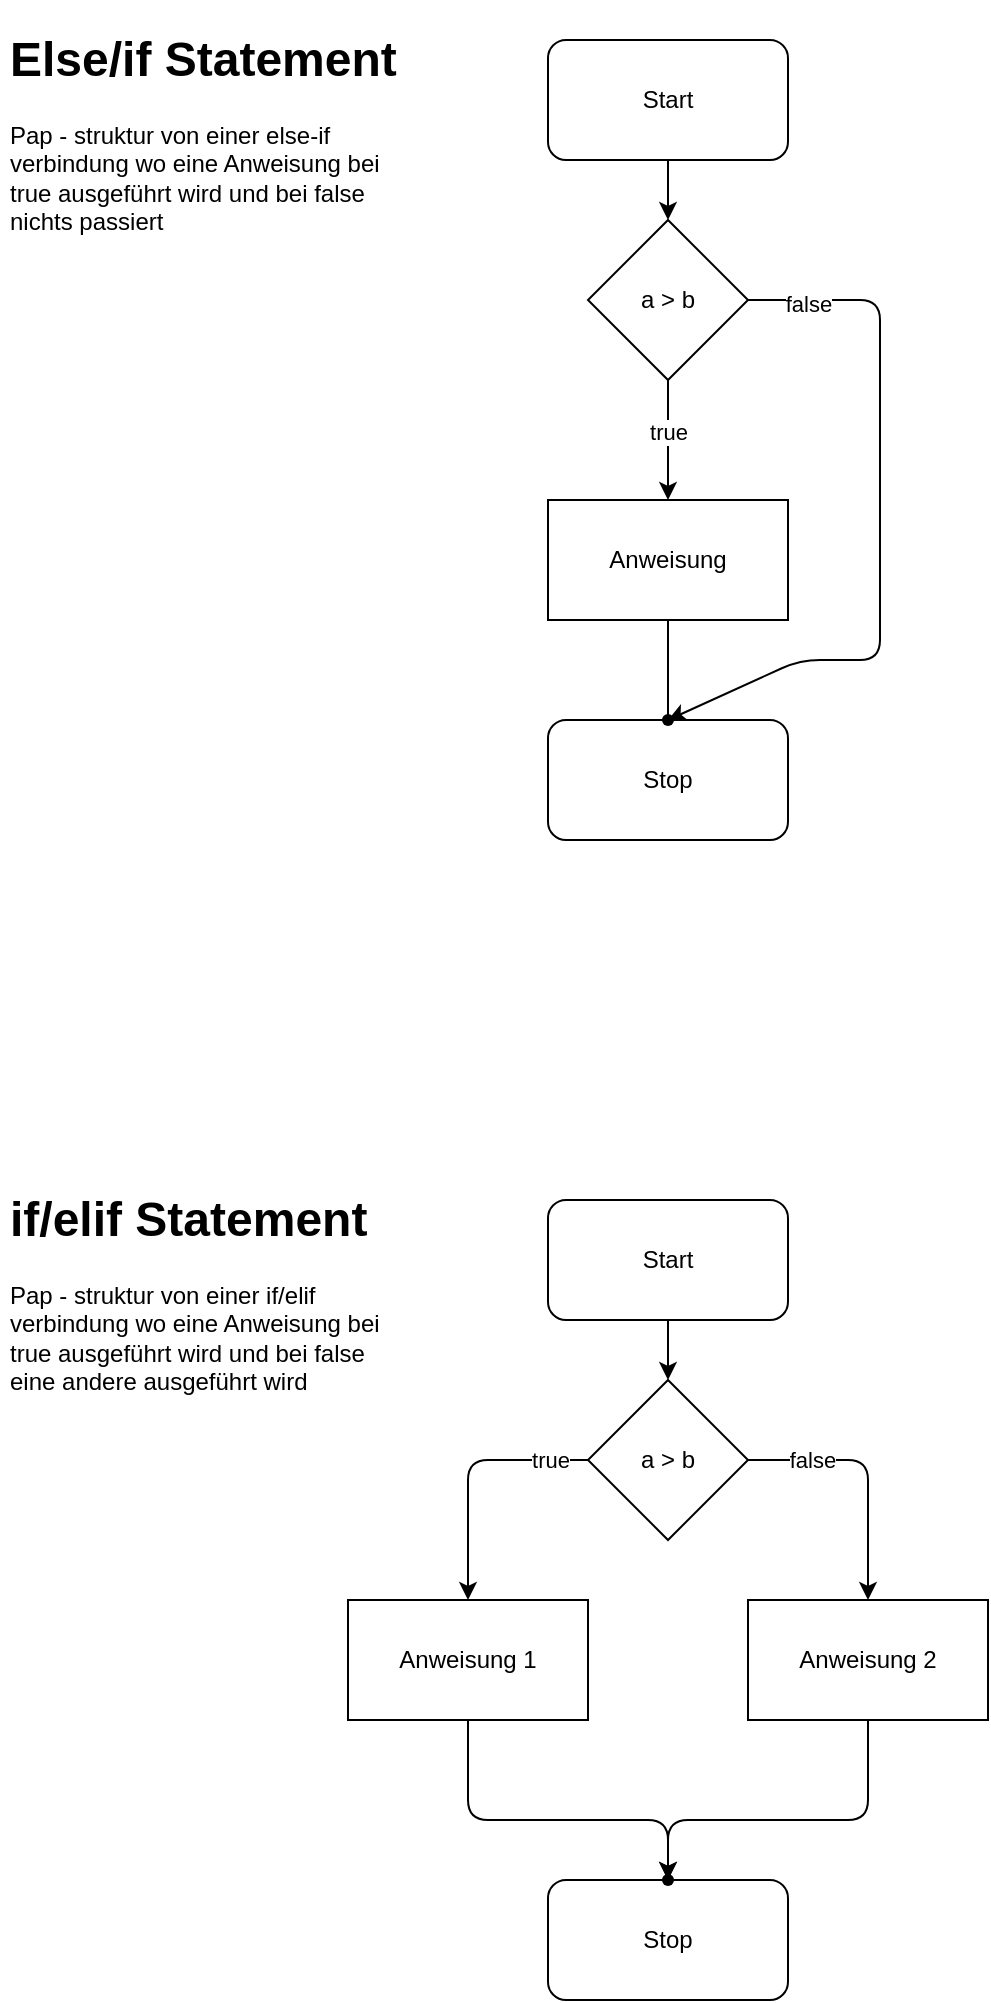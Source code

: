 <mxfile>
    <diagram id="M7Cdfb9Nx6UdlwWCJjXc" name="Kontrollstrukturen">
        <mxGraphModel dx="2689" dy="1209" grid="1" gridSize="10" guides="1" tooltips="1" connect="1" arrows="1" fold="1" page="1" pageScale="1" pageWidth="827" pageHeight="1169" math="0" shadow="0">
            <root>
                <mxCell id="0"/>
                <mxCell id="1" parent="0"/>
                <mxCell id="8" value="" style="edgeStyle=none;html=1;" edge="1" parent="1" source="2" target="4">
                    <mxGeometry relative="1" as="geometry"/>
                </mxCell>
                <mxCell id="2" value="Start" style="rounded=1;whiteSpace=wrap;html=1;" vertex="1" parent="1">
                    <mxGeometry x="354" y="70" width="120" height="60" as="geometry"/>
                </mxCell>
                <mxCell id="11" value="" style="edgeStyle=none;html=1;startArrow=none;" edge="1" parent="1" source="12" target="5">
                    <mxGeometry relative="1" as="geometry"/>
                </mxCell>
                <mxCell id="3" value="Anweisung" style="rounded=0;whiteSpace=wrap;html=1;" vertex="1" parent="1">
                    <mxGeometry x="354" y="300" width="120" height="60" as="geometry"/>
                </mxCell>
                <mxCell id="9" value="" style="edgeStyle=none;html=1;" edge="1" parent="1" source="4" target="3">
                    <mxGeometry relative="1" as="geometry"/>
                </mxCell>
                <mxCell id="10" value="true" style="edgeLabel;html=1;align=center;verticalAlign=middle;resizable=0;points=[];" vertex="1" connectable="0" parent="9">
                    <mxGeometry x="0.428" y="-2" relative="1" as="geometry">
                        <mxPoint x="2" y="-17" as="offset"/>
                    </mxGeometry>
                </mxCell>
                <mxCell id="13" value="" style="edgeStyle=none;html=1;entryX=0.5;entryY=0;entryDx=0;entryDy=0;" edge="1" parent="1" source="4" target="5">
                    <mxGeometry relative="1" as="geometry">
                        <Array as="points">
                            <mxPoint x="520" y="200"/>
                            <mxPoint x="520" y="380"/>
                            <mxPoint x="480" y="380"/>
                        </Array>
                    </mxGeometry>
                </mxCell>
                <mxCell id="15" value="false" style="edgeLabel;html=1;align=center;verticalAlign=middle;resizable=0;points=[];" vertex="1" connectable="0" parent="13">
                    <mxGeometry x="-0.609" y="-2" relative="1" as="geometry">
                        <mxPoint x="-34" y="-2" as="offset"/>
                    </mxGeometry>
                </mxCell>
                <mxCell id="4" value="a &amp;gt; b" style="rhombus;whiteSpace=wrap;html=1;" vertex="1" parent="1">
                    <mxGeometry x="374" y="160" width="80" height="80" as="geometry"/>
                </mxCell>
                <mxCell id="5" value="Stop" style="rounded=1;whiteSpace=wrap;html=1;" vertex="1" parent="1">
                    <mxGeometry x="354" y="410" width="120" height="60" as="geometry"/>
                </mxCell>
                <mxCell id="7" value="&lt;h1&gt;Else/if Statement&lt;/h1&gt;&lt;p&gt;Pap - struktur von einer else-if verbindung wo eine Anweisung bei true ausgeführt wird und bei false nichts passiert&lt;/p&gt;&lt;p&gt;&lt;br&gt;&lt;/p&gt;" style="text;html=1;strokeColor=none;fillColor=none;spacing=5;spacingTop=-20;whiteSpace=wrap;overflow=hidden;rounded=0;" vertex="1" parent="1">
                    <mxGeometry x="80" y="60" width="210" height="120" as="geometry"/>
                </mxCell>
                <mxCell id="12" value="" style="shape=waypoint;sketch=0;size=6;pointerEvents=1;points=[];fillColor=default;resizable=0;rotatable=0;perimeter=centerPerimeter;snapToPoint=1;" vertex="1" parent="1">
                    <mxGeometry x="394" y="390" width="40" height="40" as="geometry"/>
                </mxCell>
                <mxCell id="14" value="" style="edgeStyle=none;html=1;endArrow=none;" edge="1" parent="1" source="3" target="12">
                    <mxGeometry relative="1" as="geometry">
                        <mxPoint x="414" y="360" as="sourcePoint"/>
                        <mxPoint x="414" y="410" as="targetPoint"/>
                    </mxGeometry>
                </mxCell>
                <mxCell id="16" value="" style="edgeStyle=none;html=1;" edge="1" source="17" target="24" parent="1">
                    <mxGeometry relative="1" as="geometry"/>
                </mxCell>
                <mxCell id="17" value="Start" style="rounded=1;whiteSpace=wrap;html=1;" vertex="1" parent="1">
                    <mxGeometry x="354" y="650" width="120" height="60" as="geometry"/>
                </mxCell>
                <mxCell id="18" value="" style="edgeStyle=none;html=1;startArrow=none;" edge="1" source="27" target="25" parent="1">
                    <mxGeometry relative="1" as="geometry"/>
                </mxCell>
                <mxCell id="31" style="edgeStyle=none;html=1;exitX=0;exitY=0.5;exitDx=0;exitDy=0;entryX=0.5;entryY=0;entryDx=0;entryDy=0;" edge="1" parent="1" source="24" target="29">
                    <mxGeometry relative="1" as="geometry">
                        <Array as="points">
                            <mxPoint x="314" y="780"/>
                        </Array>
                    </mxGeometry>
                </mxCell>
                <mxCell id="32" value="true" style="edgeLabel;html=1;align=center;verticalAlign=middle;resizable=0;points=[];" vertex="1" connectable="0" parent="31">
                    <mxGeometry x="-0.312" y="1" relative="1" as="geometry">
                        <mxPoint x="25" y="-1" as="offset"/>
                    </mxGeometry>
                </mxCell>
                <mxCell id="33" style="edgeStyle=none;html=1;exitX=1;exitY=0.5;exitDx=0;exitDy=0;entryX=0.5;entryY=0;entryDx=0;entryDy=0;" edge="1" parent="1" source="24" target="30">
                    <mxGeometry relative="1" as="geometry">
                        <Array as="points">
                            <mxPoint x="514" y="780"/>
                        </Array>
                    </mxGeometry>
                </mxCell>
                <mxCell id="34" value="false" style="edgeLabel;html=1;align=center;verticalAlign=middle;resizable=0;points=[];rotation=0;" vertex="1" connectable="0" parent="33">
                    <mxGeometry x="-0.507" y="-1" relative="1" as="geometry">
                        <mxPoint y="-1" as="offset"/>
                    </mxGeometry>
                </mxCell>
                <mxCell id="24" value="a &amp;gt; b" style="rhombus;whiteSpace=wrap;html=1;" vertex="1" parent="1">
                    <mxGeometry x="374" y="740" width="80" height="80" as="geometry"/>
                </mxCell>
                <mxCell id="25" value="Stop" style="rounded=1;whiteSpace=wrap;html=1;" vertex="1" parent="1">
                    <mxGeometry x="354" y="990" width="120" height="60" as="geometry"/>
                </mxCell>
                <mxCell id="26" value="&lt;h1&gt;if/elif Statement&lt;/h1&gt;&lt;p&gt;Pap - struktur von einer if/elif verbindung wo eine Anweisung bei true ausgeführt wird und bei false eine andere ausgeführt wird&lt;/p&gt;&lt;p&gt;&lt;br&gt;&lt;/p&gt;" style="text;html=1;strokeColor=none;fillColor=none;spacing=5;spacingTop=-20;whiteSpace=wrap;overflow=hidden;rounded=0;" vertex="1" parent="1">
                    <mxGeometry x="80" y="640" width="210" height="120" as="geometry"/>
                </mxCell>
                <mxCell id="27" value="" style="shape=waypoint;sketch=0;size=6;pointerEvents=1;points=[];fillColor=default;resizable=0;rotatable=0;perimeter=centerPerimeter;snapToPoint=1;" vertex="1" parent="1">
                    <mxGeometry x="394" y="970" width="40" height="40" as="geometry"/>
                </mxCell>
                <mxCell id="35" style="edgeStyle=none;html=1;exitX=0.5;exitY=1;exitDx=0;exitDy=0;entryX=0.354;entryY=0.502;entryDx=0;entryDy=0;entryPerimeter=0;" edge="1" parent="1" source="29" target="27">
                    <mxGeometry relative="1" as="geometry">
                        <Array as="points">
                            <mxPoint x="314" y="960"/>
                            <mxPoint x="414" y="960"/>
                        </Array>
                    </mxGeometry>
                </mxCell>
                <mxCell id="29" value="Anweisung 1&lt;br&gt;" style="whiteSpace=wrap;html=1;" vertex="1" parent="1">
                    <mxGeometry x="254" y="850" width="120" height="60" as="geometry"/>
                </mxCell>
                <mxCell id="36" style="edgeStyle=none;html=1;exitX=0.5;exitY=1;exitDx=0;exitDy=0;" edge="1" parent="1" source="30" target="27">
                    <mxGeometry relative="1" as="geometry">
                        <mxPoint x="410" y="990" as="targetPoint"/>
                        <Array as="points">
                            <mxPoint x="514" y="960"/>
                            <mxPoint x="414" y="960"/>
                        </Array>
                    </mxGeometry>
                </mxCell>
                <mxCell id="30" value="Anweisung 2" style="whiteSpace=wrap;html=1;" vertex="1" parent="1">
                    <mxGeometry x="454" y="850" width="120" height="60" as="geometry"/>
                </mxCell>
            </root>
        </mxGraphModel>
    </diagram>
</mxfile>